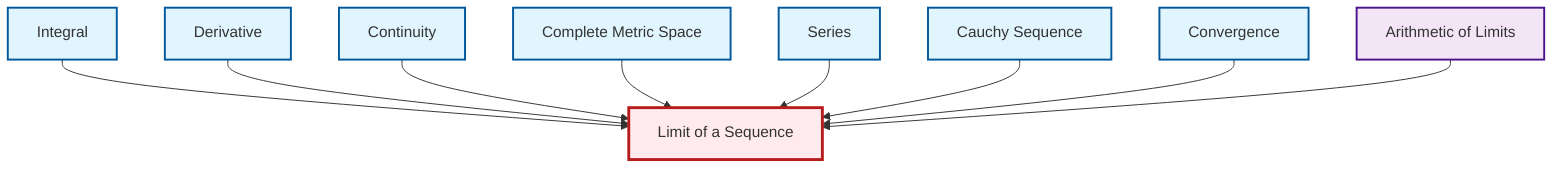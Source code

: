 graph TD
    classDef definition fill:#e1f5fe,stroke:#01579b,stroke-width:2px
    classDef theorem fill:#f3e5f5,stroke:#4a148c,stroke-width:2px
    classDef axiom fill:#fff3e0,stroke:#e65100,stroke-width:2px
    classDef example fill:#e8f5e9,stroke:#1b5e20,stroke-width:2px
    classDef current fill:#ffebee,stroke:#b71c1c,stroke-width:3px
    def-integral["Integral"]:::definition
    def-limit["Limit of a Sequence"]:::definition
    thm-limit-arithmetic["Arithmetic of Limits"]:::theorem
    def-cauchy-sequence["Cauchy Sequence"]:::definition
    def-continuity["Continuity"]:::definition
    def-series["Series"]:::definition
    def-convergence["Convergence"]:::definition
    def-complete-metric-space["Complete Metric Space"]:::definition
    def-derivative["Derivative"]:::definition
    def-integral --> def-limit
    def-derivative --> def-limit
    def-continuity --> def-limit
    def-complete-metric-space --> def-limit
    def-series --> def-limit
    def-cauchy-sequence --> def-limit
    def-convergence --> def-limit
    thm-limit-arithmetic --> def-limit
    class def-limit current